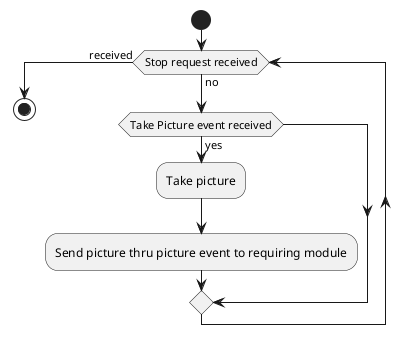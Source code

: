 @startuml Camera Main Loop
start
while (Stop request received) is (no)
    if (Take Picture event received) then (yes)
        :Take picture;
        :Send picture thru picture event to requiring module;
    endif
endwhile (received)
stop
@enduml